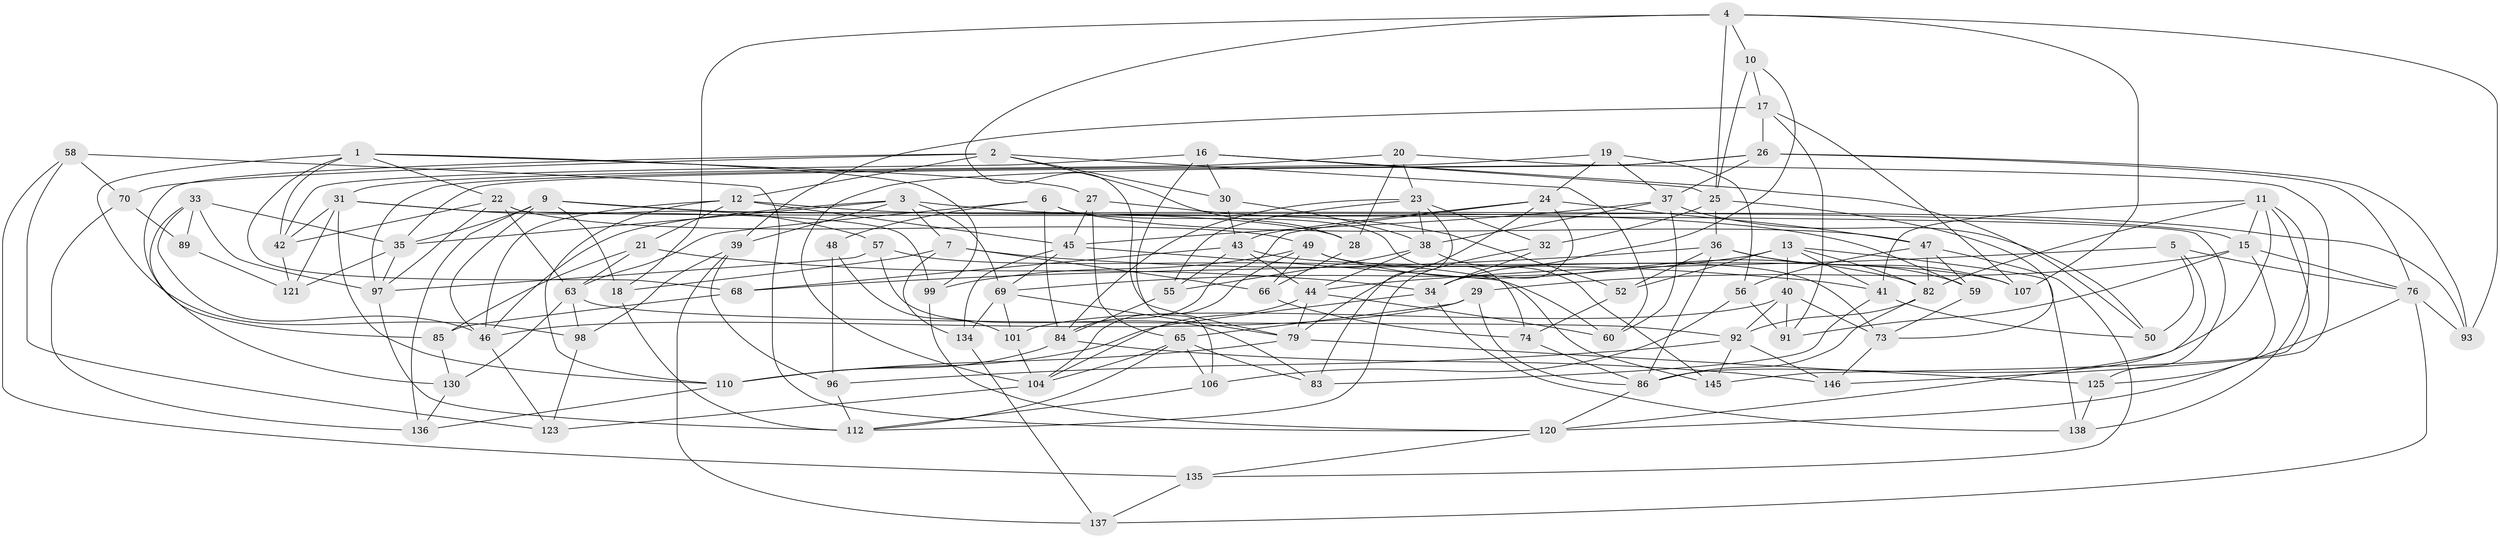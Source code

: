 // Generated by graph-tools (version 1.1) at 2025/52/02/27/25 19:52:31]
// undirected, 96 vertices, 236 edges
graph export_dot {
graph [start="1"]
  node [color=gray90,style=filled];
  1 [super="+131"];
  2 [super="+53"];
  3 [super="+64"];
  4 [super="+94"];
  5;
  6 [super="+14"];
  7 [super="+8"];
  9 [super="+54"];
  10;
  11 [super="+111"];
  12 [super="+88"];
  13 [super="+122"];
  15 [super="+61"];
  16 [super="+132"];
  17 [super="+109"];
  18;
  19;
  20;
  21;
  22 [super="+114"];
  23 [super="+144"];
  24 [super="+100"];
  25 [super="+115"];
  26 [super="+78"];
  27;
  28;
  29;
  30;
  31 [super="+75"];
  32;
  33 [super="+77"];
  34 [super="+128"];
  35 [super="+95"];
  36 [super="+62"];
  37 [super="+51"];
  38 [super="+116"];
  39 [super="+119"];
  40 [super="+90"];
  41 [super="+71"];
  42 [super="+72"];
  43 [super="+80"];
  44 [super="+117"];
  45 [super="+142"];
  46 [super="+67"];
  47 [super="+103"];
  48;
  49 [super="+124"];
  50;
  52;
  55;
  56;
  57;
  58;
  59;
  60;
  63 [super="+140"];
  65 [super="+105"];
  66;
  68;
  69 [super="+87"];
  70;
  73 [super="+81"];
  74;
  76 [super="+139"];
  79 [super="+108"];
  82 [super="+113"];
  83;
  84 [super="+102"];
  85;
  86 [super="+133"];
  89;
  91;
  92 [super="+126"];
  93;
  96;
  97 [super="+129"];
  98;
  99;
  101;
  104 [super="+118"];
  106;
  107;
  110 [super="+143"];
  112 [super="+141"];
  120 [super="+127"];
  121;
  123;
  125;
  130;
  134;
  135;
  136;
  137;
  138;
  145;
  146;
  1 -- 98;
  1 -- 27;
  1 -- 99;
  1 -- 42;
  1 -- 68;
  1 -- 22;
  2 -- 30;
  2 -- 85;
  2 -- 70;
  2 -- 28;
  2 -- 60;
  2 -- 12;
  3 -- 93;
  3 -- 39;
  3 -- 46;
  3 -- 35;
  3 -- 69;
  3 -- 7;
  4 -- 93;
  4 -- 10;
  4 -- 107;
  4 -- 25;
  4 -- 18;
  4 -- 79;
  5 -- 50;
  5 -- 120;
  5 -- 76;
  5 -- 44;
  6 -- 48 [weight=2];
  6 -- 74;
  6 -- 63;
  6 -- 47;
  6 -- 84;
  7 -- 41 [weight=2];
  7 -- 18;
  7 -- 66;
  7 -- 134;
  9 -- 35;
  9 -- 136;
  9 -- 15;
  9 -- 18;
  9 -- 28;
  9 -- 46;
  10 -- 17;
  10 -- 25;
  10 -- 34;
  11 -- 145;
  11 -- 41;
  11 -- 15;
  11 -- 82;
  11 -- 86;
  11 -- 138;
  12 -- 21;
  12 -- 46;
  12 -- 45;
  12 -- 59;
  12 -- 110;
  13 -- 41;
  13 -- 82;
  13 -- 40;
  13 -- 69;
  13 -- 52;
  13 -- 138;
  15 -- 125;
  15 -- 76;
  15 -- 91;
  15 -- 29;
  16 -- 42 [weight=2];
  16 -- 50;
  16 -- 30;
  16 -- 106;
  16 -- 25;
  17 -- 107;
  17 -- 91;
  17 -- 39 [weight=2];
  17 -- 26;
  18 -- 112;
  19 -- 37;
  19 -- 24;
  19 -- 56;
  19 -- 97;
  20 -- 28;
  20 -- 146;
  20 -- 23;
  20 -- 31;
  21 -- 63;
  21 -- 34;
  21 -- 85;
  22 -- 97;
  22 -- 63;
  22 -- 49;
  22 -- 42;
  22 -- 125;
  23 -- 55;
  23 -- 83;
  23 -- 32;
  23 -- 38;
  23 -- 84;
  24 -- 43;
  24 -- 79;
  24 -- 34;
  24 -- 84;
  24 -- 47;
  25 -- 73;
  25 -- 32;
  25 -- 36;
  26 -- 93;
  26 -- 76;
  26 -- 35;
  26 -- 104;
  26 -- 37;
  27 -- 65;
  27 -- 45;
  27 -- 52;
  28 -- 66;
  29 -- 46;
  29 -- 65;
  29 -- 86;
  30 -- 38;
  30 -- 43;
  31 -- 121;
  31 -- 99;
  31 -- 57;
  31 -- 110;
  31 -- 42;
  32 -- 34;
  32 -- 112;
  33 -- 89 [weight=2];
  33 -- 130;
  33 -- 35;
  33 -- 46;
  33 -- 97;
  34 -- 138;
  34 -- 110;
  35 -- 121;
  35 -- 97;
  36 -- 68;
  36 -- 52;
  36 -- 107;
  36 -- 59;
  36 -- 86;
  37 -- 60;
  37 -- 38;
  37 -- 50;
  37 -- 45;
  38 -- 55;
  38 -- 145;
  38 -- 44;
  39 -- 96;
  39 -- 137;
  39 -- 98;
  40 -- 91;
  40 -- 101;
  40 -- 73 [weight=2];
  40 -- 92;
  41 -- 83;
  41 -- 50;
  42 -- 121;
  43 -- 55;
  43 -- 107;
  43 -- 68;
  43 -- 44;
  44 -- 79;
  44 -- 104;
  44 -- 60;
  45 -- 69;
  45 -- 145;
  45 -- 134;
  46 -- 123;
  47 -- 135;
  47 -- 56;
  47 -- 82;
  47 -- 59;
  48 -- 96;
  48 -- 101;
  49 -- 66;
  49 -- 82;
  49 -- 104;
  49 -- 73;
  49 -- 99;
  52 -- 74;
  55 -- 84;
  56 -- 91;
  56 -- 106;
  57 -- 97;
  57 -- 83;
  57 -- 60;
  58 -- 70;
  58 -- 135;
  58 -- 123;
  58 -- 120;
  59 -- 73;
  63 -- 92;
  63 -- 98;
  63 -- 130;
  65 -- 83;
  65 -- 106;
  65 -- 112;
  65 -- 104;
  66 -- 74;
  68 -- 85;
  69 -- 134;
  69 -- 79;
  69 -- 101;
  70 -- 89;
  70 -- 136;
  73 -- 146;
  74 -- 86;
  76 -- 137;
  76 -- 93;
  76 -- 120;
  79 -- 125;
  79 -- 110;
  82 -- 92;
  82 -- 86;
  84 -- 110;
  84 -- 146;
  85 -- 130;
  86 -- 120;
  89 -- 121;
  92 -- 146;
  92 -- 96;
  92 -- 145;
  96 -- 112;
  97 -- 112;
  98 -- 123;
  99 -- 120;
  101 -- 104;
  104 -- 123;
  106 -- 112;
  110 -- 136;
  120 -- 135;
  125 -- 138;
  130 -- 136;
  134 -- 137;
  135 -- 137;
}

